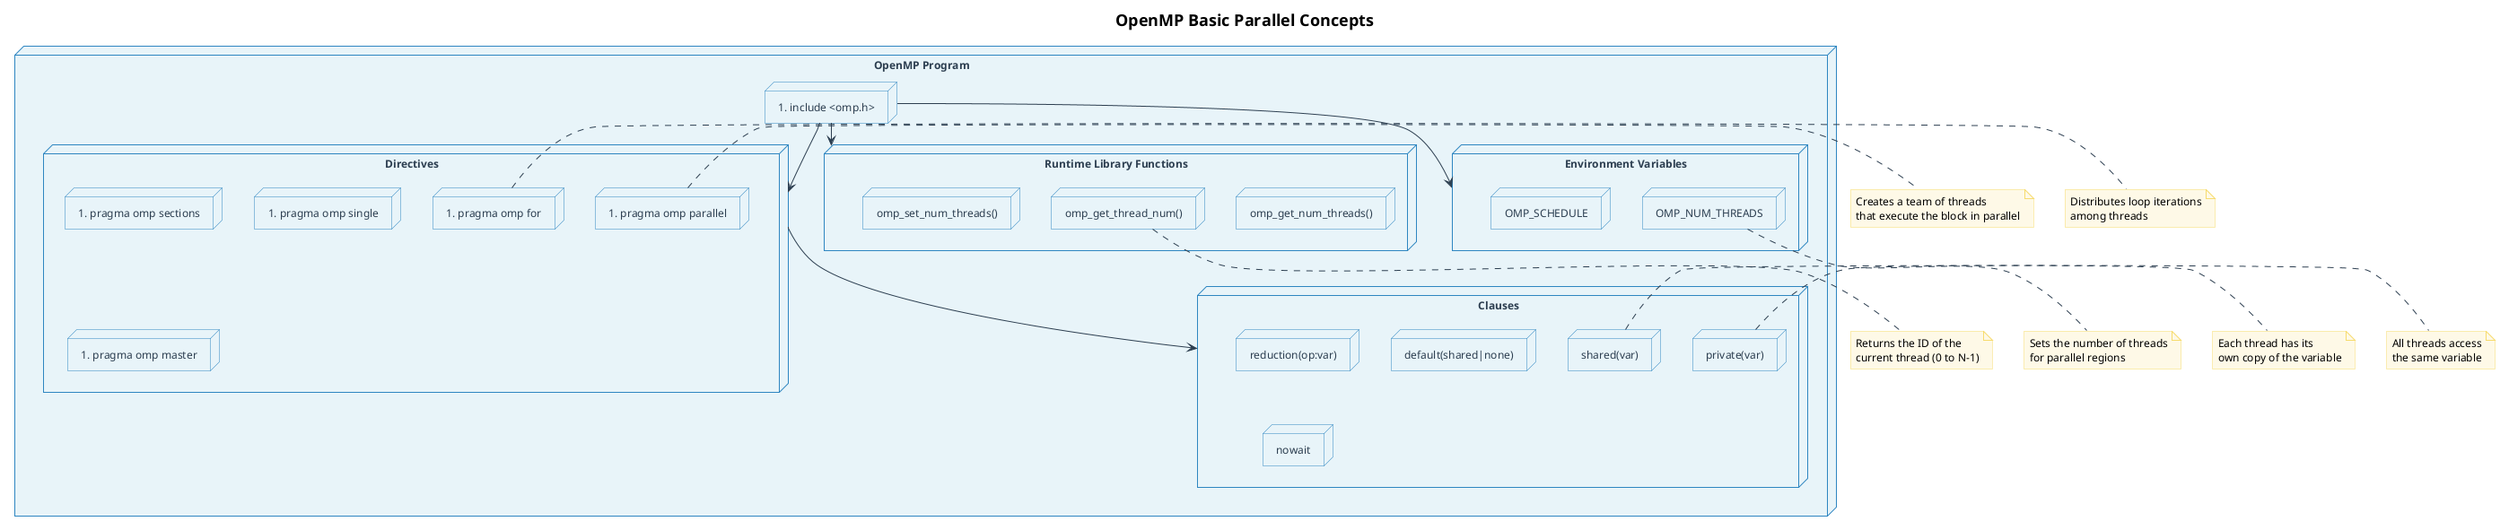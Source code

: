 @startuml openmp_basic_concepts
skinparam DefaultFontName Arial
skinparam DefaultFontSize 12
skinparam BackgroundColor #FFFFFF
skinparam TitleFontSize 18
skinparam ArrowColor #2C3E50
skinparam NodeBackgroundColor #E8F4F9
skinparam NodeBorderColor #2E86C1
skinparam NodeFontColor #2C3E50
skinparam NoteBackgroundColor #FEF9E7
skinparam NoteBorderColor #F7DC6F

title OpenMP Basic Parallel Concepts

node "OpenMP Program" as program {
    node "#include <omp.h>" as include

    node "Directives" as directives {
        node "#pragma omp parallel" as parallel
        node "#pragma omp for" as for
        node "#pragma omp sections" as sections
        node "#pragma omp single" as single
        node "#pragma omp master" as master
    }

    node "Runtime Library Functions" as functions {
        node "omp_get_num_threads()" as get_num_threads
        node "omp_get_thread_num()" as get_thread_num
        node "omp_set_num_threads()" as set_num_threads
    }

    node "Environment Variables" as env {
        node "OMP_NUM_THREADS" as num_threads
        node "OMP_SCHEDULE" as schedule
    }

    node "Clauses" as clauses {
        node "private(var)" as private
        node "shared(var)" as shared
        node "reduction(op:var)" as reduction
        node "default(shared|none)" as default
        node "nowait" as nowait
    }
}

include --> directives
include --> functions
include --> env
directives --> clauses

note right of parallel
  Creates a team of threads
  that execute the block in parallel
end note

note right of for
  Distributes loop iterations
  among threads
end note

note right of private
  Each thread has its
  own copy of the variable
end note

note right of shared
  All threads access
  the same variable
end note

note bottom of num_threads
  Sets the number of threads
  for parallel regions
end note

note bottom of get_thread_num
  Returns the ID of the
  current thread (0 to N-1)
end note

@enduml 